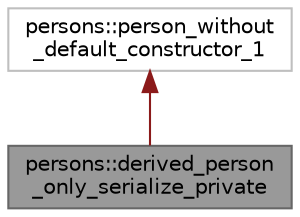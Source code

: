 digraph "persons::derived_person_only_serialize_private"
{
 // LATEX_PDF_SIZE
  bgcolor="transparent";
  edge [fontname=Helvetica,fontsize=10,labelfontname=Helvetica,labelfontsize=10];
  node [fontname=Helvetica,fontsize=10,shape=box,height=0.2,width=0.4];
  Node1 [id="Node000001",label="persons::derived_person\l_only_serialize_private",height=0.2,width=0.4,color="gray40", fillcolor="grey60", style="filled", fontcolor="black",tooltip=" "];
  Node2 -> Node1 [id="edge1_Node000001_Node000002",dir="back",color="firebrick4",style="solid",tooltip=" "];
  Node2 [id="Node000002",label="persons::person_without\l_default_constructor_1",height=0.2,width=0.4,color="grey75", fillcolor="white", style="filled",URL="$classpersons_1_1person__without__default__constructor__1.html",tooltip=" "];
}
